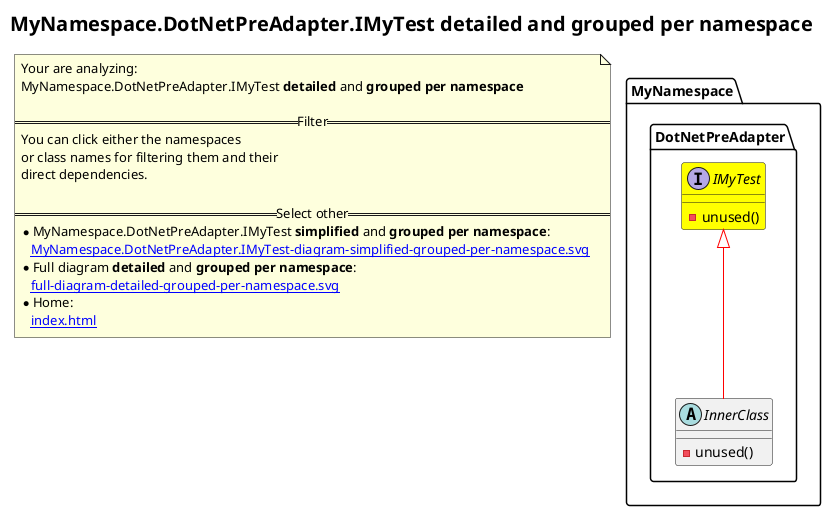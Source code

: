 @startuml
skinparam linetype ortho
title <size:20>MyNamespace.DotNetPreAdapter.IMyTest **detailed** and **grouped per namespace**</size>
note "Your are analyzing:\nMyNamespace.DotNetPreAdapter.IMyTest **detailed** and **grouped per namespace**\n\n==Filter==\nYou can click either the namespaces \nor class names for filtering them and their\ndirect dependencies.\n\n==Select other==\n* MyNamespace.DotNetPreAdapter.IMyTest **simplified** and **grouped per namespace**:\n   [[MyNamespace.DotNetPreAdapter.IMyTest-diagram-simplified-grouped-per-namespace.svg]]\n* Full diagram **detailed** and **grouped per namespace**:\n   [[full-diagram-detailed-grouped-per-namespace.svg]]\n* Home:\n   [[index.html]]" as FloatingNote
namespace MyNamespace [[MyNamespace-diagram-detailed-grouped-per-namespace.svg]] {
namespace MyNamespace.DotNetPreAdapter [[MyNamespace.DotNetPreAdapter-diagram-detailed-grouped-per-namespace.svg]] {
  interface MyNamespace.DotNetPreAdapter.IMyTest [[MyNamespace.DotNetPreAdapter.IMyTest-diagram-detailed-grouped-per-namespace.svg]] #yellow {
    - unused(<font color="6060BB"></font>)
  }
  abstract class MyNamespace.DotNetPreAdapter.InnerClass [[MyNamespace.DotNetPreAdapter.InnerClass-diagram-detailed-grouped-per-namespace.svg]]  {
    - unused(<font color="6060BB"></font>)
  }
'Compared namespace MyNamespace.DotNetPreAdapter [[MyNamespace.DotNetPreAdapter-diagram-detailed-grouped-per-namespace.svg]] { with last element of   }
' Closing all previous_sub_namespace_list namespace None because file analysis is finished.
' Closing namespace DotNetPreAdapter
}
' Closing namespace MyNamespace
}
 ' *************************************** 
 ' *************************************** 
 ' *************************************** 
' Class relations extracted from namespace:
' MyNamespace.DotNetPreAdapter
MyNamespace.DotNetPreAdapter.IMyTest <|-[#red]- MyNamespace.DotNetPreAdapter.InnerClass
@enduml